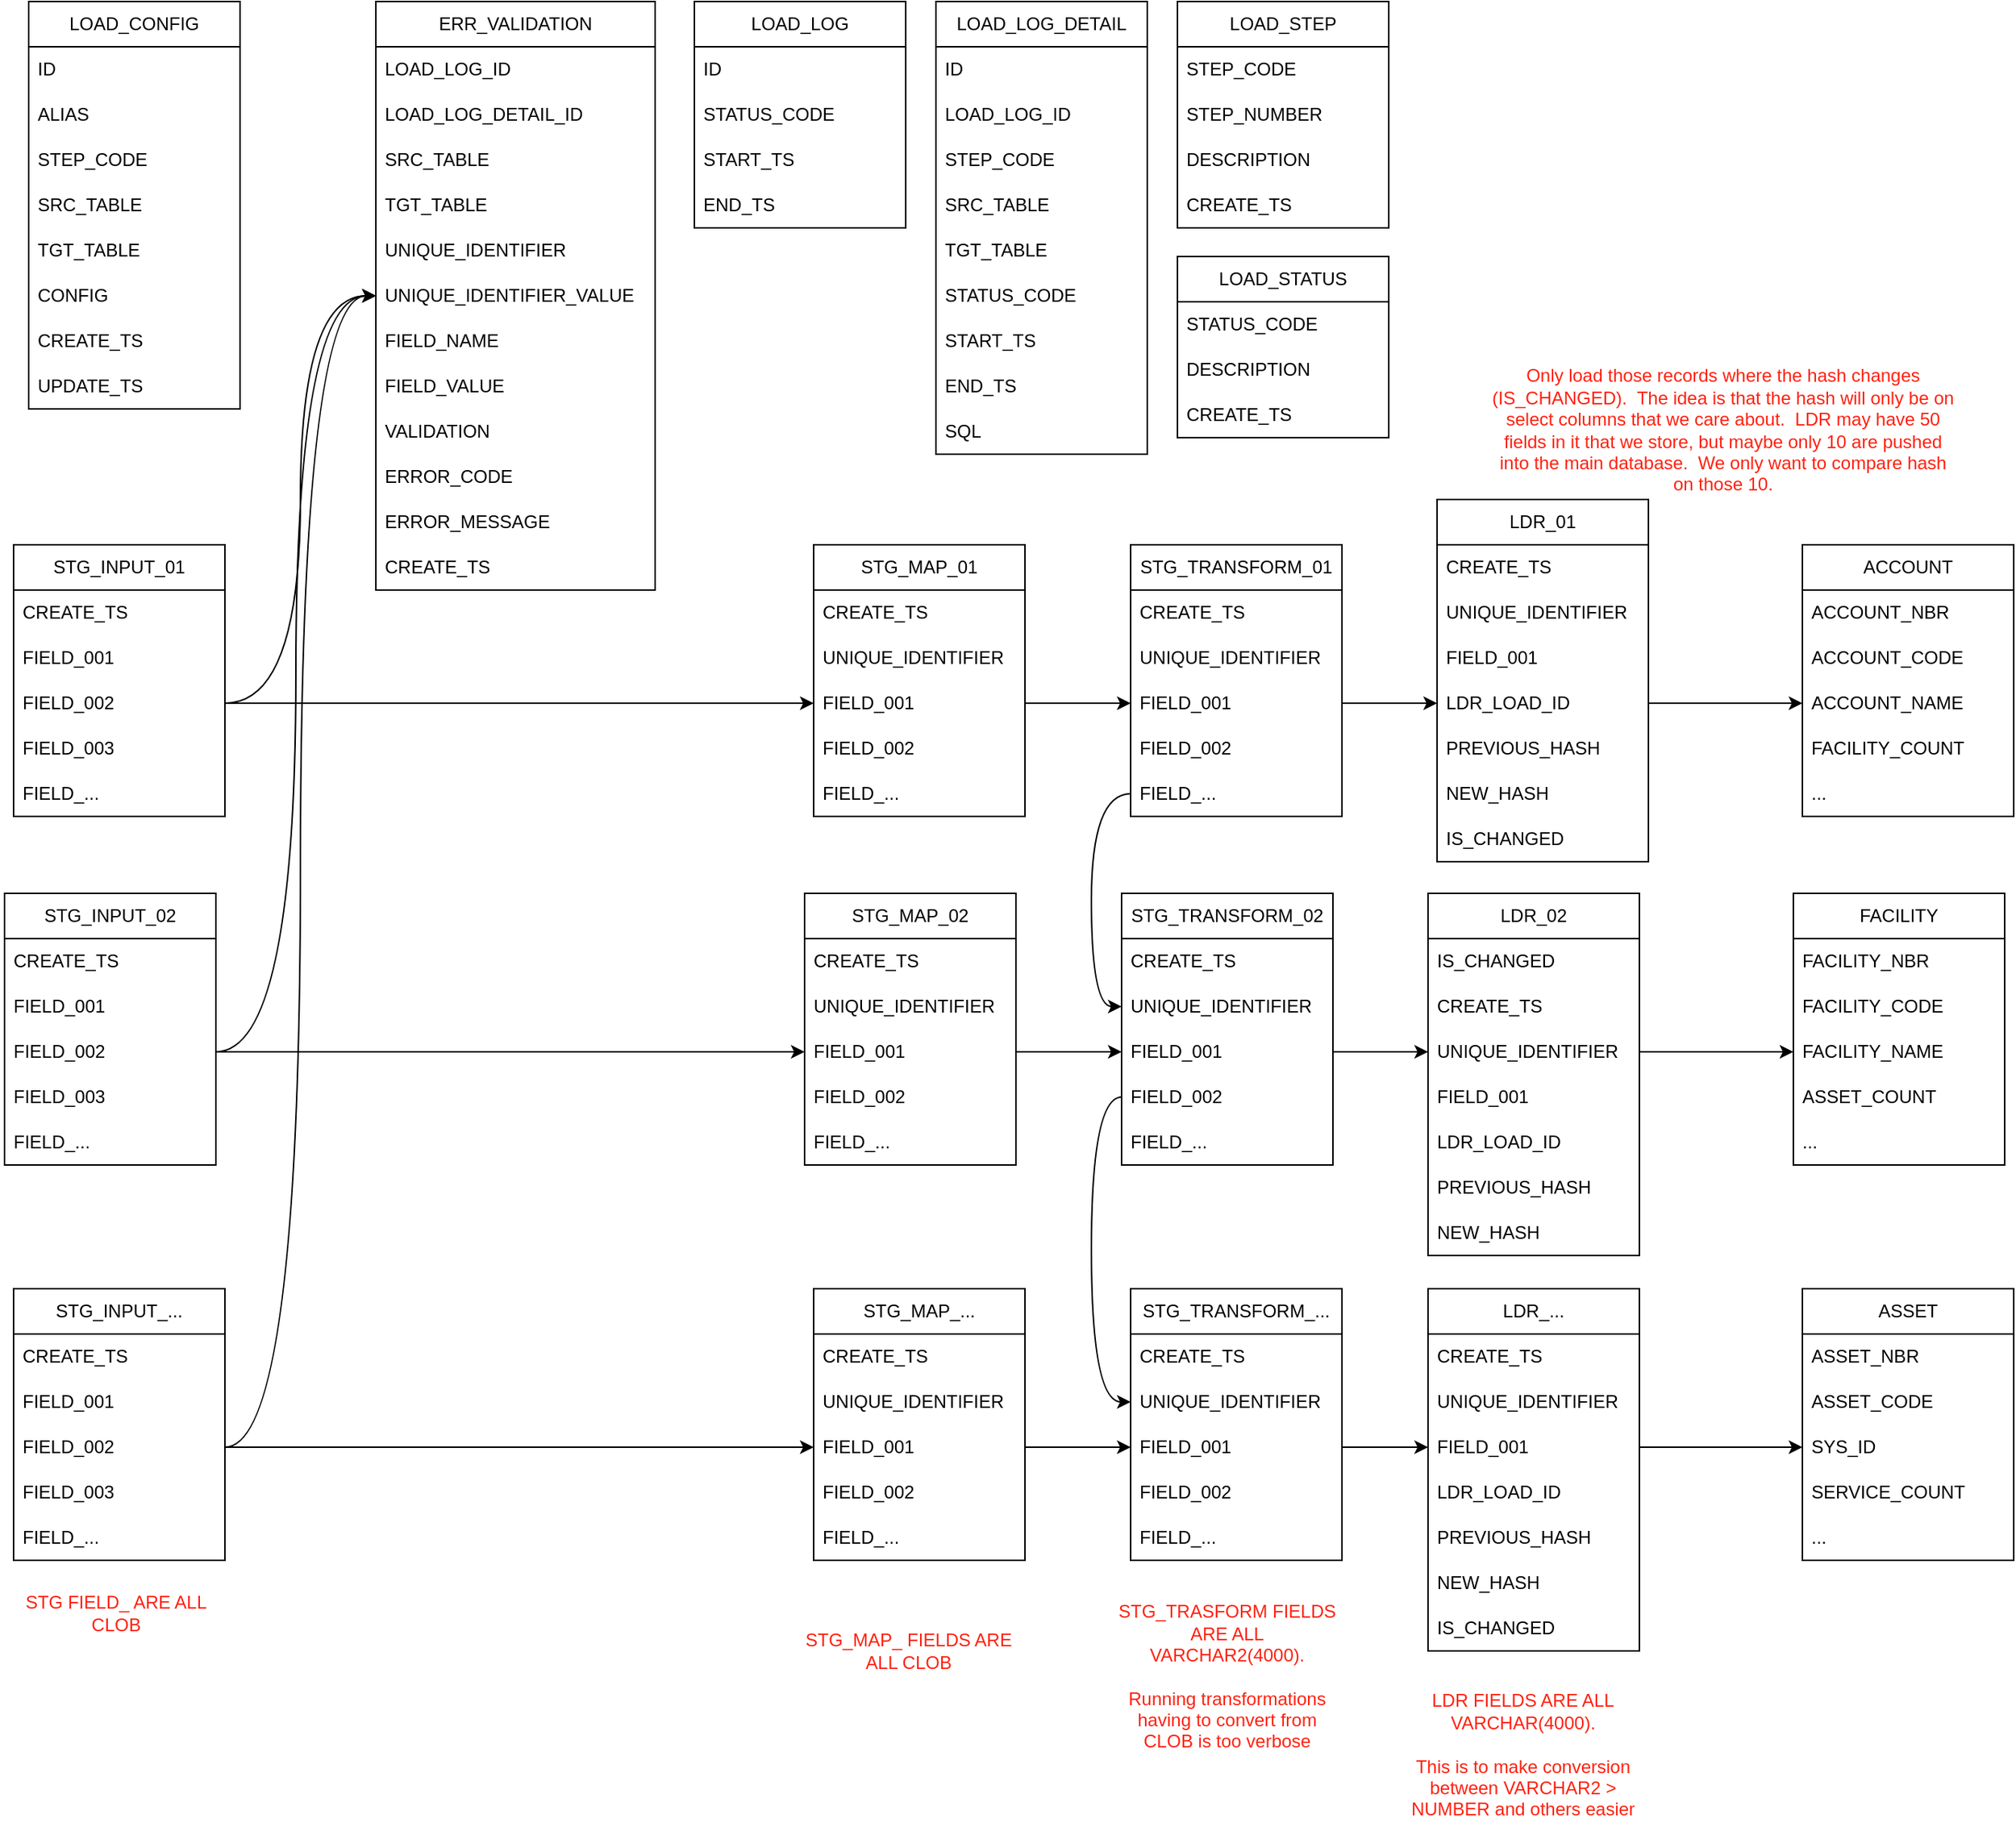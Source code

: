 <mxfile version="26.0.16">
  <diagram name="Page-1" id="H47fdwBAeL0L9-V-g0EE">
    <mxGraphModel dx="2440" dy="1292" grid="0" gridSize="10" guides="1" tooltips="1" connect="1" arrows="1" fold="1" page="0" pageScale="1" pageWidth="1169" pageHeight="827" math="0" shadow="0">
      <root>
        <mxCell id="0" />
        <mxCell id="1" parent="0" />
        <mxCell id="_FHDXpM936jlVLSfOgKZ-37" value="STG_INPUT_01" style="swimlane;fontStyle=0;childLayout=stackLayout;horizontal=1;startSize=30;horizontalStack=0;resizeParent=1;resizeParentMax=0;resizeLast=0;collapsible=1;marginBottom=0;whiteSpace=wrap;html=1;" vertex="1" parent="1">
          <mxGeometry x="20" y="580" width="140" height="180" as="geometry" />
        </mxCell>
        <mxCell id="_FHDXpM936jlVLSfOgKZ-38" value="CREATE_TS" style="text;strokeColor=none;fillColor=none;align=left;verticalAlign=middle;spacingLeft=4;spacingRight=4;overflow=hidden;points=[[0,0.5],[1,0.5]];portConstraint=eastwest;rotatable=0;whiteSpace=wrap;html=1;" vertex="1" parent="_FHDXpM936jlVLSfOgKZ-37">
          <mxGeometry y="30" width="140" height="30" as="geometry" />
        </mxCell>
        <mxCell id="_FHDXpM936jlVLSfOgKZ-39" value="FIELD_001" style="text;strokeColor=none;fillColor=none;align=left;verticalAlign=middle;spacingLeft=4;spacingRight=4;overflow=hidden;points=[[0,0.5],[1,0.5]];portConstraint=eastwest;rotatable=0;whiteSpace=wrap;html=1;" vertex="1" parent="_FHDXpM936jlVLSfOgKZ-37">
          <mxGeometry y="60" width="140" height="30" as="geometry" />
        </mxCell>
        <mxCell id="_FHDXpM936jlVLSfOgKZ-40" value="FIELD_002" style="text;strokeColor=none;fillColor=none;align=left;verticalAlign=middle;spacingLeft=4;spacingRight=4;overflow=hidden;points=[[0,0.5],[1,0.5]];portConstraint=eastwest;rotatable=0;whiteSpace=wrap;html=1;" vertex="1" parent="_FHDXpM936jlVLSfOgKZ-37">
          <mxGeometry y="90" width="140" height="30" as="geometry" />
        </mxCell>
        <mxCell id="_FHDXpM936jlVLSfOgKZ-41" value="FIELD_003" style="text;strokeColor=none;fillColor=none;align=left;verticalAlign=middle;spacingLeft=4;spacingRight=4;overflow=hidden;points=[[0,0.5],[1,0.5]];portConstraint=eastwest;rotatable=0;whiteSpace=wrap;html=1;" vertex="1" parent="_FHDXpM936jlVLSfOgKZ-37">
          <mxGeometry y="120" width="140" height="30" as="geometry" />
        </mxCell>
        <mxCell id="_FHDXpM936jlVLSfOgKZ-44" value="FIELD_..." style="text;strokeColor=none;fillColor=none;align=left;verticalAlign=middle;spacingLeft=4;spacingRight=4;overflow=hidden;points=[[0,0.5],[1,0.5]];portConstraint=eastwest;rotatable=0;whiteSpace=wrap;html=1;" vertex="1" parent="_FHDXpM936jlVLSfOgKZ-37">
          <mxGeometry y="150" width="140" height="30" as="geometry" />
        </mxCell>
        <mxCell id="_FHDXpM936jlVLSfOgKZ-61" value="STG_INPUT_02" style="swimlane;fontStyle=0;childLayout=stackLayout;horizontal=1;startSize=30;horizontalStack=0;resizeParent=1;resizeParentMax=0;resizeLast=0;collapsible=1;marginBottom=0;whiteSpace=wrap;html=1;" vertex="1" parent="1">
          <mxGeometry x="14" y="811" width="140" height="180" as="geometry" />
        </mxCell>
        <mxCell id="_FHDXpM936jlVLSfOgKZ-62" value="CREATE_TS" style="text;strokeColor=none;fillColor=none;align=left;verticalAlign=middle;spacingLeft=4;spacingRight=4;overflow=hidden;points=[[0,0.5],[1,0.5]];portConstraint=eastwest;rotatable=0;whiteSpace=wrap;html=1;" vertex="1" parent="_FHDXpM936jlVLSfOgKZ-61">
          <mxGeometry y="30" width="140" height="30" as="geometry" />
        </mxCell>
        <mxCell id="_FHDXpM936jlVLSfOgKZ-63" value="FIELD_001" style="text;strokeColor=none;fillColor=none;align=left;verticalAlign=middle;spacingLeft=4;spacingRight=4;overflow=hidden;points=[[0,0.5],[1,0.5]];portConstraint=eastwest;rotatable=0;whiteSpace=wrap;html=1;" vertex="1" parent="_FHDXpM936jlVLSfOgKZ-61">
          <mxGeometry y="60" width="140" height="30" as="geometry" />
        </mxCell>
        <mxCell id="_FHDXpM936jlVLSfOgKZ-64" value="FIELD_002" style="text;strokeColor=none;fillColor=none;align=left;verticalAlign=middle;spacingLeft=4;spacingRight=4;overflow=hidden;points=[[0,0.5],[1,0.5]];portConstraint=eastwest;rotatable=0;whiteSpace=wrap;html=1;" vertex="1" parent="_FHDXpM936jlVLSfOgKZ-61">
          <mxGeometry y="90" width="140" height="30" as="geometry" />
        </mxCell>
        <mxCell id="_FHDXpM936jlVLSfOgKZ-65" value="FIELD_003" style="text;strokeColor=none;fillColor=none;align=left;verticalAlign=middle;spacingLeft=4;spacingRight=4;overflow=hidden;points=[[0,0.5],[1,0.5]];portConstraint=eastwest;rotatable=0;whiteSpace=wrap;html=1;" vertex="1" parent="_FHDXpM936jlVLSfOgKZ-61">
          <mxGeometry y="120" width="140" height="30" as="geometry" />
        </mxCell>
        <mxCell id="_FHDXpM936jlVLSfOgKZ-66" value="FIELD_..." style="text;strokeColor=none;fillColor=none;align=left;verticalAlign=middle;spacingLeft=4;spacingRight=4;overflow=hidden;points=[[0,0.5],[1,0.5]];portConstraint=eastwest;rotatable=0;whiteSpace=wrap;html=1;" vertex="1" parent="_FHDXpM936jlVLSfOgKZ-61">
          <mxGeometry y="150" width="140" height="30" as="geometry" />
        </mxCell>
        <mxCell id="_FHDXpM936jlVLSfOgKZ-67" value="STG_INPUT_..." style="swimlane;fontStyle=0;childLayout=stackLayout;horizontal=1;startSize=30;horizontalStack=0;resizeParent=1;resizeParentMax=0;resizeLast=0;collapsible=1;marginBottom=0;whiteSpace=wrap;html=1;" vertex="1" parent="1">
          <mxGeometry x="20" y="1073" width="140" height="180" as="geometry" />
        </mxCell>
        <mxCell id="_FHDXpM936jlVLSfOgKZ-68" value="CREATE_TS" style="text;strokeColor=none;fillColor=none;align=left;verticalAlign=middle;spacingLeft=4;spacingRight=4;overflow=hidden;points=[[0,0.5],[1,0.5]];portConstraint=eastwest;rotatable=0;whiteSpace=wrap;html=1;" vertex="1" parent="_FHDXpM936jlVLSfOgKZ-67">
          <mxGeometry y="30" width="140" height="30" as="geometry" />
        </mxCell>
        <mxCell id="_FHDXpM936jlVLSfOgKZ-69" value="FIELD_001" style="text;strokeColor=none;fillColor=none;align=left;verticalAlign=middle;spacingLeft=4;spacingRight=4;overflow=hidden;points=[[0,0.5],[1,0.5]];portConstraint=eastwest;rotatable=0;whiteSpace=wrap;html=1;" vertex="1" parent="_FHDXpM936jlVLSfOgKZ-67">
          <mxGeometry y="60" width="140" height="30" as="geometry" />
        </mxCell>
        <mxCell id="_FHDXpM936jlVLSfOgKZ-70" value="FIELD_002" style="text;strokeColor=none;fillColor=none;align=left;verticalAlign=middle;spacingLeft=4;spacingRight=4;overflow=hidden;points=[[0,0.5],[1,0.5]];portConstraint=eastwest;rotatable=0;whiteSpace=wrap;html=1;" vertex="1" parent="_FHDXpM936jlVLSfOgKZ-67">
          <mxGeometry y="90" width="140" height="30" as="geometry" />
        </mxCell>
        <mxCell id="_FHDXpM936jlVLSfOgKZ-71" value="FIELD_003" style="text;strokeColor=none;fillColor=none;align=left;verticalAlign=middle;spacingLeft=4;spacingRight=4;overflow=hidden;points=[[0,0.5],[1,0.5]];portConstraint=eastwest;rotatable=0;whiteSpace=wrap;html=1;" vertex="1" parent="_FHDXpM936jlVLSfOgKZ-67">
          <mxGeometry y="120" width="140" height="30" as="geometry" />
        </mxCell>
        <mxCell id="_FHDXpM936jlVLSfOgKZ-72" value="FIELD_..." style="text;strokeColor=none;fillColor=none;align=left;verticalAlign=middle;spacingLeft=4;spacingRight=4;overflow=hidden;points=[[0,0.5],[1,0.5]];portConstraint=eastwest;rotatable=0;whiteSpace=wrap;html=1;" vertex="1" parent="_FHDXpM936jlVLSfOgKZ-67">
          <mxGeometry y="150" width="140" height="30" as="geometry" />
        </mxCell>
        <mxCell id="_FHDXpM936jlVLSfOgKZ-73" value="STG_MAP_01" style="swimlane;fontStyle=0;childLayout=stackLayout;horizontal=1;startSize=30;horizontalStack=0;resizeParent=1;resizeParentMax=0;resizeLast=0;collapsible=1;marginBottom=0;whiteSpace=wrap;html=1;" vertex="1" parent="1">
          <mxGeometry x="550" y="580" width="140" height="180" as="geometry" />
        </mxCell>
        <mxCell id="_FHDXpM936jlVLSfOgKZ-74" value="CREATE_TS" style="text;strokeColor=none;fillColor=none;align=left;verticalAlign=middle;spacingLeft=4;spacingRight=4;overflow=hidden;points=[[0,0.5],[1,0.5]];portConstraint=eastwest;rotatable=0;whiteSpace=wrap;html=1;" vertex="1" parent="_FHDXpM936jlVLSfOgKZ-73">
          <mxGeometry y="30" width="140" height="30" as="geometry" />
        </mxCell>
        <mxCell id="_FHDXpM936jlVLSfOgKZ-75" value="UNIQUE_IDENTIFIER" style="text;strokeColor=none;fillColor=none;align=left;verticalAlign=middle;spacingLeft=4;spacingRight=4;overflow=hidden;points=[[0,0.5],[1,0.5]];portConstraint=eastwest;rotatable=0;whiteSpace=wrap;html=1;" vertex="1" parent="_FHDXpM936jlVLSfOgKZ-73">
          <mxGeometry y="60" width="140" height="30" as="geometry" />
        </mxCell>
        <mxCell id="_FHDXpM936jlVLSfOgKZ-76" value="FIELD_001" style="text;strokeColor=none;fillColor=none;align=left;verticalAlign=middle;spacingLeft=4;spacingRight=4;overflow=hidden;points=[[0,0.5],[1,0.5]];portConstraint=eastwest;rotatable=0;whiteSpace=wrap;html=1;" vertex="1" parent="_FHDXpM936jlVLSfOgKZ-73">
          <mxGeometry y="90" width="140" height="30" as="geometry" />
        </mxCell>
        <mxCell id="_FHDXpM936jlVLSfOgKZ-77" value="FIELD_002" style="text;strokeColor=none;fillColor=none;align=left;verticalAlign=middle;spacingLeft=4;spacingRight=4;overflow=hidden;points=[[0,0.5],[1,0.5]];portConstraint=eastwest;rotatable=0;whiteSpace=wrap;html=1;" vertex="1" parent="_FHDXpM936jlVLSfOgKZ-73">
          <mxGeometry y="120" width="140" height="30" as="geometry" />
        </mxCell>
        <mxCell id="_FHDXpM936jlVLSfOgKZ-78" value="FIELD_..." style="text;strokeColor=none;fillColor=none;align=left;verticalAlign=middle;spacingLeft=4;spacingRight=4;overflow=hidden;points=[[0,0.5],[1,0.5]];portConstraint=eastwest;rotatable=0;whiteSpace=wrap;html=1;" vertex="1" parent="_FHDXpM936jlVLSfOgKZ-73">
          <mxGeometry y="150" width="140" height="30" as="geometry" />
        </mxCell>
        <mxCell id="_FHDXpM936jlVLSfOgKZ-79" value="STG_MAP_02" style="swimlane;fontStyle=0;childLayout=stackLayout;horizontal=1;startSize=30;horizontalStack=0;resizeParent=1;resizeParentMax=0;resizeLast=0;collapsible=1;marginBottom=0;whiteSpace=wrap;html=1;" vertex="1" parent="1">
          <mxGeometry x="544" y="811" width="140" height="180" as="geometry" />
        </mxCell>
        <mxCell id="_FHDXpM936jlVLSfOgKZ-80" value="CREATE_TS" style="text;strokeColor=none;fillColor=none;align=left;verticalAlign=middle;spacingLeft=4;spacingRight=4;overflow=hidden;points=[[0,0.5],[1,0.5]];portConstraint=eastwest;rotatable=0;whiteSpace=wrap;html=1;" vertex="1" parent="_FHDXpM936jlVLSfOgKZ-79">
          <mxGeometry y="30" width="140" height="30" as="geometry" />
        </mxCell>
        <mxCell id="_FHDXpM936jlVLSfOgKZ-81" value="UNIQUE_IDENTIFIER" style="text;strokeColor=none;fillColor=none;align=left;verticalAlign=middle;spacingLeft=4;spacingRight=4;overflow=hidden;points=[[0,0.5],[1,0.5]];portConstraint=eastwest;rotatable=0;whiteSpace=wrap;html=1;" vertex="1" parent="_FHDXpM936jlVLSfOgKZ-79">
          <mxGeometry y="60" width="140" height="30" as="geometry" />
        </mxCell>
        <mxCell id="_FHDXpM936jlVLSfOgKZ-82" value="FIELD_001" style="text;strokeColor=none;fillColor=none;align=left;verticalAlign=middle;spacingLeft=4;spacingRight=4;overflow=hidden;points=[[0,0.5],[1,0.5]];portConstraint=eastwest;rotatable=0;whiteSpace=wrap;html=1;" vertex="1" parent="_FHDXpM936jlVLSfOgKZ-79">
          <mxGeometry y="90" width="140" height="30" as="geometry" />
        </mxCell>
        <mxCell id="_FHDXpM936jlVLSfOgKZ-83" value="FIELD_002" style="text;strokeColor=none;fillColor=none;align=left;verticalAlign=middle;spacingLeft=4;spacingRight=4;overflow=hidden;points=[[0,0.5],[1,0.5]];portConstraint=eastwest;rotatable=0;whiteSpace=wrap;html=1;" vertex="1" parent="_FHDXpM936jlVLSfOgKZ-79">
          <mxGeometry y="120" width="140" height="30" as="geometry" />
        </mxCell>
        <mxCell id="_FHDXpM936jlVLSfOgKZ-84" value="FIELD_..." style="text;strokeColor=none;fillColor=none;align=left;verticalAlign=middle;spacingLeft=4;spacingRight=4;overflow=hidden;points=[[0,0.5],[1,0.5]];portConstraint=eastwest;rotatable=0;whiteSpace=wrap;html=1;" vertex="1" parent="_FHDXpM936jlVLSfOgKZ-79">
          <mxGeometry y="150" width="140" height="30" as="geometry" />
        </mxCell>
        <mxCell id="_FHDXpM936jlVLSfOgKZ-85" value="STG_MAP_..." style="swimlane;fontStyle=0;childLayout=stackLayout;horizontal=1;startSize=30;horizontalStack=0;resizeParent=1;resizeParentMax=0;resizeLast=0;collapsible=1;marginBottom=0;whiteSpace=wrap;html=1;" vertex="1" parent="1">
          <mxGeometry x="550" y="1073" width="140" height="180" as="geometry" />
        </mxCell>
        <mxCell id="_FHDXpM936jlVLSfOgKZ-86" value="CREATE_TS" style="text;strokeColor=none;fillColor=none;align=left;verticalAlign=middle;spacingLeft=4;spacingRight=4;overflow=hidden;points=[[0,0.5],[1,0.5]];portConstraint=eastwest;rotatable=0;whiteSpace=wrap;html=1;" vertex="1" parent="_FHDXpM936jlVLSfOgKZ-85">
          <mxGeometry y="30" width="140" height="30" as="geometry" />
        </mxCell>
        <mxCell id="_FHDXpM936jlVLSfOgKZ-87" value="UNIQUE_IDENTIFIER" style="text;strokeColor=none;fillColor=none;align=left;verticalAlign=middle;spacingLeft=4;spacingRight=4;overflow=hidden;points=[[0,0.5],[1,0.5]];portConstraint=eastwest;rotatable=0;whiteSpace=wrap;html=1;" vertex="1" parent="_FHDXpM936jlVLSfOgKZ-85">
          <mxGeometry y="60" width="140" height="30" as="geometry" />
        </mxCell>
        <mxCell id="_FHDXpM936jlVLSfOgKZ-88" value="FIELD_001" style="text;strokeColor=none;fillColor=none;align=left;verticalAlign=middle;spacingLeft=4;spacingRight=4;overflow=hidden;points=[[0,0.5],[1,0.5]];portConstraint=eastwest;rotatable=0;whiteSpace=wrap;html=1;" vertex="1" parent="_FHDXpM936jlVLSfOgKZ-85">
          <mxGeometry y="90" width="140" height="30" as="geometry" />
        </mxCell>
        <mxCell id="_FHDXpM936jlVLSfOgKZ-89" value="FIELD_002" style="text;strokeColor=none;fillColor=none;align=left;verticalAlign=middle;spacingLeft=4;spacingRight=4;overflow=hidden;points=[[0,0.5],[1,0.5]];portConstraint=eastwest;rotatable=0;whiteSpace=wrap;html=1;" vertex="1" parent="_FHDXpM936jlVLSfOgKZ-85">
          <mxGeometry y="120" width="140" height="30" as="geometry" />
        </mxCell>
        <mxCell id="_FHDXpM936jlVLSfOgKZ-90" value="FIELD_..." style="text;strokeColor=none;fillColor=none;align=left;verticalAlign=middle;spacingLeft=4;spacingRight=4;overflow=hidden;points=[[0,0.5],[1,0.5]];portConstraint=eastwest;rotatable=0;whiteSpace=wrap;html=1;" vertex="1" parent="_FHDXpM936jlVLSfOgKZ-85">
          <mxGeometry y="150" width="140" height="30" as="geometry" />
        </mxCell>
        <mxCell id="_FHDXpM936jlVLSfOgKZ-91" value="ERR_VALIDATION" style="swimlane;fontStyle=0;childLayout=stackLayout;horizontal=1;startSize=30;horizontalStack=0;resizeParent=1;resizeParentMax=0;resizeLast=0;collapsible=1;marginBottom=0;whiteSpace=wrap;html=1;" vertex="1" parent="1">
          <mxGeometry x="260" y="220" width="185" height="390" as="geometry" />
        </mxCell>
        <mxCell id="_FHDXpM936jlVLSfOgKZ-92" value="LOAD_LOG_ID" style="text;strokeColor=none;fillColor=none;align=left;verticalAlign=middle;spacingLeft=4;spacingRight=4;overflow=hidden;points=[[0,0.5],[1,0.5]];portConstraint=eastwest;rotatable=0;whiteSpace=wrap;html=1;" vertex="1" parent="_FHDXpM936jlVLSfOgKZ-91">
          <mxGeometry y="30" width="185" height="30" as="geometry" />
        </mxCell>
        <mxCell id="_FHDXpM936jlVLSfOgKZ-93" value="LOAD_LOG_DETAIL_ID" style="text;strokeColor=none;fillColor=none;align=left;verticalAlign=middle;spacingLeft=4;spacingRight=4;overflow=hidden;points=[[0,0.5],[1,0.5]];portConstraint=eastwest;rotatable=0;whiteSpace=wrap;html=1;" vertex="1" parent="_FHDXpM936jlVLSfOgKZ-91">
          <mxGeometry y="60" width="185" height="30" as="geometry" />
        </mxCell>
        <mxCell id="_FHDXpM936jlVLSfOgKZ-94" value="SRC_TABLE" style="text;strokeColor=none;fillColor=none;align=left;verticalAlign=middle;spacingLeft=4;spacingRight=4;overflow=hidden;points=[[0,0.5],[1,0.5]];portConstraint=eastwest;rotatable=0;whiteSpace=wrap;html=1;" vertex="1" parent="_FHDXpM936jlVLSfOgKZ-91">
          <mxGeometry y="90" width="185" height="30" as="geometry" />
        </mxCell>
        <mxCell id="_FHDXpM936jlVLSfOgKZ-95" value="TGT_TABLE" style="text;strokeColor=none;fillColor=none;align=left;verticalAlign=middle;spacingLeft=4;spacingRight=4;overflow=hidden;points=[[0,0.5],[1,0.5]];portConstraint=eastwest;rotatable=0;whiteSpace=wrap;html=1;" vertex="1" parent="_FHDXpM936jlVLSfOgKZ-91">
          <mxGeometry y="120" width="185" height="30" as="geometry" />
        </mxCell>
        <mxCell id="_FHDXpM936jlVLSfOgKZ-96" value="UNIQUE_IDENTIFIER" style="text;strokeColor=none;fillColor=none;align=left;verticalAlign=middle;spacingLeft=4;spacingRight=4;overflow=hidden;points=[[0,0.5],[1,0.5]];portConstraint=eastwest;rotatable=0;whiteSpace=wrap;html=1;" vertex="1" parent="_FHDXpM936jlVLSfOgKZ-91">
          <mxGeometry y="150" width="185" height="30" as="geometry" />
        </mxCell>
        <mxCell id="_FHDXpM936jlVLSfOgKZ-97" value="UNIQUE_IDENTIFIER_VALUE" style="text;strokeColor=none;fillColor=none;align=left;verticalAlign=middle;spacingLeft=4;spacingRight=4;overflow=hidden;points=[[0,0.5],[1,0.5]];portConstraint=eastwest;rotatable=0;whiteSpace=wrap;html=1;" vertex="1" parent="_FHDXpM936jlVLSfOgKZ-91">
          <mxGeometry y="180" width="185" height="30" as="geometry" />
        </mxCell>
        <mxCell id="_FHDXpM936jlVLSfOgKZ-98" value="FIELD_NAME" style="text;strokeColor=none;fillColor=none;align=left;verticalAlign=middle;spacingLeft=4;spacingRight=4;overflow=hidden;points=[[0,0.5],[1,0.5]];portConstraint=eastwest;rotatable=0;whiteSpace=wrap;html=1;" vertex="1" parent="_FHDXpM936jlVLSfOgKZ-91">
          <mxGeometry y="210" width="185" height="30" as="geometry" />
        </mxCell>
        <mxCell id="_FHDXpM936jlVLSfOgKZ-99" value="FIELD_VALUE" style="text;strokeColor=none;fillColor=none;align=left;verticalAlign=middle;spacingLeft=4;spacingRight=4;overflow=hidden;points=[[0,0.5],[1,0.5]];portConstraint=eastwest;rotatable=0;whiteSpace=wrap;html=1;" vertex="1" parent="_FHDXpM936jlVLSfOgKZ-91">
          <mxGeometry y="240" width="185" height="30" as="geometry" />
        </mxCell>
        <mxCell id="_FHDXpM936jlVLSfOgKZ-100" value="VALIDATION" style="text;strokeColor=none;fillColor=none;align=left;verticalAlign=middle;spacingLeft=4;spacingRight=4;overflow=hidden;points=[[0,0.5],[1,0.5]];portConstraint=eastwest;rotatable=0;whiteSpace=wrap;html=1;" vertex="1" parent="_FHDXpM936jlVLSfOgKZ-91">
          <mxGeometry y="270" width="185" height="30" as="geometry" />
        </mxCell>
        <mxCell id="_FHDXpM936jlVLSfOgKZ-101" value="ERROR_CODE" style="text;strokeColor=none;fillColor=none;align=left;verticalAlign=middle;spacingLeft=4;spacingRight=4;overflow=hidden;points=[[0,0.5],[1,0.5]];portConstraint=eastwest;rotatable=0;whiteSpace=wrap;html=1;" vertex="1" parent="_FHDXpM936jlVLSfOgKZ-91">
          <mxGeometry y="300" width="185" height="30" as="geometry" />
        </mxCell>
        <mxCell id="_FHDXpM936jlVLSfOgKZ-102" value="ERROR_MESSAGE" style="text;strokeColor=none;fillColor=none;align=left;verticalAlign=middle;spacingLeft=4;spacingRight=4;overflow=hidden;points=[[0,0.5],[1,0.5]];portConstraint=eastwest;rotatable=0;whiteSpace=wrap;html=1;" vertex="1" parent="_FHDXpM936jlVLSfOgKZ-91">
          <mxGeometry y="330" width="185" height="30" as="geometry" />
        </mxCell>
        <mxCell id="_FHDXpM936jlVLSfOgKZ-103" value="CREATE_TS" style="text;strokeColor=none;fillColor=none;align=left;verticalAlign=middle;spacingLeft=4;spacingRight=4;overflow=hidden;points=[[0,0.5],[1,0.5]];portConstraint=eastwest;rotatable=0;whiteSpace=wrap;html=1;" vertex="1" parent="_FHDXpM936jlVLSfOgKZ-91">
          <mxGeometry y="360" width="185" height="30" as="geometry" />
        </mxCell>
        <mxCell id="_FHDXpM936jlVLSfOgKZ-104" value="LOAD_LOG" style="swimlane;fontStyle=0;childLayout=stackLayout;horizontal=1;startSize=30;horizontalStack=0;resizeParent=1;resizeParentMax=0;resizeLast=0;collapsible=1;marginBottom=0;whiteSpace=wrap;html=1;" vertex="1" parent="1">
          <mxGeometry x="471" y="220" width="140" height="150" as="geometry" />
        </mxCell>
        <mxCell id="_FHDXpM936jlVLSfOgKZ-105" value="ID" style="text;strokeColor=none;fillColor=none;align=left;verticalAlign=middle;spacingLeft=4;spacingRight=4;overflow=hidden;points=[[0,0.5],[1,0.5]];portConstraint=eastwest;rotatable=0;whiteSpace=wrap;html=1;" vertex="1" parent="_FHDXpM936jlVLSfOgKZ-104">
          <mxGeometry y="30" width="140" height="30" as="geometry" />
        </mxCell>
        <mxCell id="_FHDXpM936jlVLSfOgKZ-106" value="STATUS_CODE" style="text;strokeColor=none;fillColor=none;align=left;verticalAlign=middle;spacingLeft=4;spacingRight=4;overflow=hidden;points=[[0,0.5],[1,0.5]];portConstraint=eastwest;rotatable=0;whiteSpace=wrap;html=1;" vertex="1" parent="_FHDXpM936jlVLSfOgKZ-104">
          <mxGeometry y="60" width="140" height="30" as="geometry" />
        </mxCell>
        <mxCell id="_FHDXpM936jlVLSfOgKZ-107" value="START_TS" style="text;strokeColor=none;fillColor=none;align=left;verticalAlign=middle;spacingLeft=4;spacingRight=4;overflow=hidden;points=[[0,0.5],[1,0.5]];portConstraint=eastwest;rotatable=0;whiteSpace=wrap;html=1;" vertex="1" parent="_FHDXpM936jlVLSfOgKZ-104">
          <mxGeometry y="90" width="140" height="30" as="geometry" />
        </mxCell>
        <mxCell id="_FHDXpM936jlVLSfOgKZ-108" value="END_TS" style="text;strokeColor=none;fillColor=none;align=left;verticalAlign=middle;spacingLeft=4;spacingRight=4;overflow=hidden;points=[[0,0.5],[1,0.5]];portConstraint=eastwest;rotatable=0;whiteSpace=wrap;html=1;" vertex="1" parent="_FHDXpM936jlVLSfOgKZ-104">
          <mxGeometry y="120" width="140" height="30" as="geometry" />
        </mxCell>
        <mxCell id="_FHDXpM936jlVLSfOgKZ-110" value="LOAD_LOG_DETAIL" style="swimlane;fontStyle=0;childLayout=stackLayout;horizontal=1;startSize=30;horizontalStack=0;resizeParent=1;resizeParentMax=0;resizeLast=0;collapsible=1;marginBottom=0;whiteSpace=wrap;html=1;" vertex="1" parent="1">
          <mxGeometry x="631" y="220" width="140" height="300" as="geometry" />
        </mxCell>
        <mxCell id="_FHDXpM936jlVLSfOgKZ-111" value="ID" style="text;strokeColor=none;fillColor=none;align=left;verticalAlign=middle;spacingLeft=4;spacingRight=4;overflow=hidden;points=[[0,0.5],[1,0.5]];portConstraint=eastwest;rotatable=0;whiteSpace=wrap;html=1;" vertex="1" parent="_FHDXpM936jlVLSfOgKZ-110">
          <mxGeometry y="30" width="140" height="30" as="geometry" />
        </mxCell>
        <mxCell id="_FHDXpM936jlVLSfOgKZ-112" value="LOAD_LOG_ID" style="text;strokeColor=none;fillColor=none;align=left;verticalAlign=middle;spacingLeft=4;spacingRight=4;overflow=hidden;points=[[0,0.5],[1,0.5]];portConstraint=eastwest;rotatable=0;whiteSpace=wrap;html=1;" vertex="1" parent="_FHDXpM936jlVLSfOgKZ-110">
          <mxGeometry y="60" width="140" height="30" as="geometry" />
        </mxCell>
        <mxCell id="_FHDXpM936jlVLSfOgKZ-113" value="STEP_CODE" style="text;strokeColor=none;fillColor=none;align=left;verticalAlign=middle;spacingLeft=4;spacingRight=4;overflow=hidden;points=[[0,0.5],[1,0.5]];portConstraint=eastwest;rotatable=0;whiteSpace=wrap;html=1;" vertex="1" parent="_FHDXpM936jlVLSfOgKZ-110">
          <mxGeometry y="90" width="140" height="30" as="geometry" />
        </mxCell>
        <mxCell id="_FHDXpM936jlVLSfOgKZ-114" value="SRC_TABLE" style="text;strokeColor=none;fillColor=none;align=left;verticalAlign=middle;spacingLeft=4;spacingRight=4;overflow=hidden;points=[[0,0.5],[1,0.5]];portConstraint=eastwest;rotatable=0;whiteSpace=wrap;html=1;" vertex="1" parent="_FHDXpM936jlVLSfOgKZ-110">
          <mxGeometry y="120" width="140" height="30" as="geometry" />
        </mxCell>
        <mxCell id="_FHDXpM936jlVLSfOgKZ-116" value="TGT_TABLE" style="text;strokeColor=none;fillColor=none;align=left;verticalAlign=middle;spacingLeft=4;spacingRight=4;overflow=hidden;points=[[0,0.5],[1,0.5]];portConstraint=eastwest;rotatable=0;whiteSpace=wrap;html=1;" vertex="1" parent="_FHDXpM936jlVLSfOgKZ-110">
          <mxGeometry y="150" width="140" height="30" as="geometry" />
        </mxCell>
        <mxCell id="_FHDXpM936jlVLSfOgKZ-115" value="STATUS_CODE" style="text;strokeColor=none;fillColor=none;align=left;verticalAlign=middle;spacingLeft=4;spacingRight=4;overflow=hidden;points=[[0,0.5],[1,0.5]];portConstraint=eastwest;rotatable=0;whiteSpace=wrap;html=1;" vertex="1" parent="_FHDXpM936jlVLSfOgKZ-110">
          <mxGeometry y="180" width="140" height="30" as="geometry" />
        </mxCell>
        <mxCell id="_FHDXpM936jlVLSfOgKZ-117" value="START_TS" style="text;strokeColor=none;fillColor=none;align=left;verticalAlign=middle;spacingLeft=4;spacingRight=4;overflow=hidden;points=[[0,0.5],[1,0.5]];portConstraint=eastwest;rotatable=0;whiteSpace=wrap;html=1;" vertex="1" parent="_FHDXpM936jlVLSfOgKZ-110">
          <mxGeometry y="210" width="140" height="30" as="geometry" />
        </mxCell>
        <mxCell id="_FHDXpM936jlVLSfOgKZ-118" value="END_TS" style="text;strokeColor=none;fillColor=none;align=left;verticalAlign=middle;spacingLeft=4;spacingRight=4;overflow=hidden;points=[[0,0.5],[1,0.5]];portConstraint=eastwest;rotatable=0;whiteSpace=wrap;html=1;" vertex="1" parent="_FHDXpM936jlVLSfOgKZ-110">
          <mxGeometry y="240" width="140" height="30" as="geometry" />
        </mxCell>
        <mxCell id="_FHDXpM936jlVLSfOgKZ-119" value="SQL" style="text;strokeColor=none;fillColor=none;align=left;verticalAlign=middle;spacingLeft=4;spacingRight=4;overflow=hidden;points=[[0,0.5],[1,0.5]];portConstraint=eastwest;rotatable=0;whiteSpace=wrap;html=1;" vertex="1" parent="_FHDXpM936jlVLSfOgKZ-110">
          <mxGeometry y="270" width="140" height="30" as="geometry" />
        </mxCell>
        <mxCell id="_FHDXpM936jlVLSfOgKZ-120" value="LOAD_STEP" style="swimlane;fontStyle=0;childLayout=stackLayout;horizontal=1;startSize=30;horizontalStack=0;resizeParent=1;resizeParentMax=0;resizeLast=0;collapsible=1;marginBottom=0;whiteSpace=wrap;html=1;" vertex="1" parent="1">
          <mxGeometry x="791" y="220" width="140" height="150" as="geometry" />
        </mxCell>
        <mxCell id="_FHDXpM936jlVLSfOgKZ-121" value="STEP_CODE" style="text;strokeColor=none;fillColor=none;align=left;verticalAlign=middle;spacingLeft=4;spacingRight=4;overflow=hidden;points=[[0,0.5],[1,0.5]];portConstraint=eastwest;rotatable=0;whiteSpace=wrap;html=1;" vertex="1" parent="_FHDXpM936jlVLSfOgKZ-120">
          <mxGeometry y="30" width="140" height="30" as="geometry" />
        </mxCell>
        <mxCell id="_FHDXpM936jlVLSfOgKZ-122" value="STEP_NUMBER" style="text;strokeColor=none;fillColor=none;align=left;verticalAlign=middle;spacingLeft=4;spacingRight=4;overflow=hidden;points=[[0,0.5],[1,0.5]];portConstraint=eastwest;rotatable=0;whiteSpace=wrap;html=1;" vertex="1" parent="_FHDXpM936jlVLSfOgKZ-120">
          <mxGeometry y="60" width="140" height="30" as="geometry" />
        </mxCell>
        <mxCell id="_FHDXpM936jlVLSfOgKZ-123" value="DESCRIPTION" style="text;strokeColor=none;fillColor=none;align=left;verticalAlign=middle;spacingLeft=4;spacingRight=4;overflow=hidden;points=[[0,0.5],[1,0.5]];portConstraint=eastwest;rotatable=0;whiteSpace=wrap;html=1;" vertex="1" parent="_FHDXpM936jlVLSfOgKZ-120">
          <mxGeometry y="90" width="140" height="30" as="geometry" />
        </mxCell>
        <mxCell id="_FHDXpM936jlVLSfOgKZ-124" value="CREATE_TS" style="text;strokeColor=none;fillColor=none;align=left;verticalAlign=middle;spacingLeft=4;spacingRight=4;overflow=hidden;points=[[0,0.5],[1,0.5]];portConstraint=eastwest;rotatable=0;whiteSpace=wrap;html=1;" vertex="1" parent="_FHDXpM936jlVLSfOgKZ-120">
          <mxGeometry y="120" width="140" height="30" as="geometry" />
        </mxCell>
        <mxCell id="_FHDXpM936jlVLSfOgKZ-130" value="LOAD_STATUS" style="swimlane;fontStyle=0;childLayout=stackLayout;horizontal=1;startSize=30;horizontalStack=0;resizeParent=1;resizeParentMax=0;resizeLast=0;collapsible=1;marginBottom=0;whiteSpace=wrap;html=1;" vertex="1" parent="1">
          <mxGeometry x="791" y="389" width="140" height="120" as="geometry" />
        </mxCell>
        <mxCell id="_FHDXpM936jlVLSfOgKZ-131" value="STATUS_CODE" style="text;strokeColor=none;fillColor=none;align=left;verticalAlign=middle;spacingLeft=4;spacingRight=4;overflow=hidden;points=[[0,0.5],[1,0.5]];portConstraint=eastwest;rotatable=0;whiteSpace=wrap;html=1;" vertex="1" parent="_FHDXpM936jlVLSfOgKZ-130">
          <mxGeometry y="30" width="140" height="30" as="geometry" />
        </mxCell>
        <mxCell id="_FHDXpM936jlVLSfOgKZ-132" value="DESCRIPTION" style="text;strokeColor=none;fillColor=none;align=left;verticalAlign=middle;spacingLeft=4;spacingRight=4;overflow=hidden;points=[[0,0.5],[1,0.5]];portConstraint=eastwest;rotatable=0;whiteSpace=wrap;html=1;" vertex="1" parent="_FHDXpM936jlVLSfOgKZ-130">
          <mxGeometry y="60" width="140" height="30" as="geometry" />
        </mxCell>
        <mxCell id="_FHDXpM936jlVLSfOgKZ-134" value="CREATE_TS" style="text;strokeColor=none;fillColor=none;align=left;verticalAlign=middle;spacingLeft=4;spacingRight=4;overflow=hidden;points=[[0,0.5],[1,0.5]];portConstraint=eastwest;rotatable=0;whiteSpace=wrap;html=1;" vertex="1" parent="_FHDXpM936jlVLSfOgKZ-130">
          <mxGeometry y="90" width="140" height="30" as="geometry" />
        </mxCell>
        <mxCell id="_FHDXpM936jlVLSfOgKZ-135" value="LOAD_CONFIG" style="swimlane;fontStyle=0;childLayout=stackLayout;horizontal=1;startSize=30;horizontalStack=0;resizeParent=1;resizeParentMax=0;resizeLast=0;collapsible=1;marginBottom=0;whiteSpace=wrap;html=1;" vertex="1" parent="1">
          <mxGeometry x="30" y="220" width="140" height="270" as="geometry" />
        </mxCell>
        <mxCell id="_FHDXpM936jlVLSfOgKZ-136" value="ID" style="text;strokeColor=none;fillColor=none;align=left;verticalAlign=middle;spacingLeft=4;spacingRight=4;overflow=hidden;points=[[0,0.5],[1,0.5]];portConstraint=eastwest;rotatable=0;whiteSpace=wrap;html=1;" vertex="1" parent="_FHDXpM936jlVLSfOgKZ-135">
          <mxGeometry y="30" width="140" height="30" as="geometry" />
        </mxCell>
        <mxCell id="_FHDXpM936jlVLSfOgKZ-137" value="ALIAS" style="text;strokeColor=none;fillColor=none;align=left;verticalAlign=middle;spacingLeft=4;spacingRight=4;overflow=hidden;points=[[0,0.5],[1,0.5]];portConstraint=eastwest;rotatable=0;whiteSpace=wrap;html=1;" vertex="1" parent="_FHDXpM936jlVLSfOgKZ-135">
          <mxGeometry y="60" width="140" height="30" as="geometry" />
        </mxCell>
        <mxCell id="_FHDXpM936jlVLSfOgKZ-138" value="STEP_CODE" style="text;strokeColor=none;fillColor=none;align=left;verticalAlign=middle;spacingLeft=4;spacingRight=4;overflow=hidden;points=[[0,0.5],[1,0.5]];portConstraint=eastwest;rotatable=0;whiteSpace=wrap;html=1;" vertex="1" parent="_FHDXpM936jlVLSfOgKZ-135">
          <mxGeometry y="90" width="140" height="30" as="geometry" />
        </mxCell>
        <mxCell id="_FHDXpM936jlVLSfOgKZ-139" value="SRC_TABLE" style="text;strokeColor=none;fillColor=none;align=left;verticalAlign=middle;spacingLeft=4;spacingRight=4;overflow=hidden;points=[[0,0.5],[1,0.5]];portConstraint=eastwest;rotatable=0;whiteSpace=wrap;html=1;" vertex="1" parent="_FHDXpM936jlVLSfOgKZ-135">
          <mxGeometry y="120" width="140" height="30" as="geometry" />
        </mxCell>
        <mxCell id="_FHDXpM936jlVLSfOgKZ-140" value="TGT_TABLE" style="text;strokeColor=none;fillColor=none;align=left;verticalAlign=middle;spacingLeft=4;spacingRight=4;overflow=hidden;points=[[0,0.5],[1,0.5]];portConstraint=eastwest;rotatable=0;whiteSpace=wrap;html=1;" vertex="1" parent="_FHDXpM936jlVLSfOgKZ-135">
          <mxGeometry y="150" width="140" height="30" as="geometry" />
        </mxCell>
        <mxCell id="_FHDXpM936jlVLSfOgKZ-141" value="CONFIG" style="text;strokeColor=none;fillColor=none;align=left;verticalAlign=middle;spacingLeft=4;spacingRight=4;overflow=hidden;points=[[0,0.5],[1,0.5]];portConstraint=eastwest;rotatable=0;whiteSpace=wrap;html=1;" vertex="1" parent="_FHDXpM936jlVLSfOgKZ-135">
          <mxGeometry y="180" width="140" height="30" as="geometry" />
        </mxCell>
        <mxCell id="_FHDXpM936jlVLSfOgKZ-142" value="CREATE_TS" style="text;strokeColor=none;fillColor=none;align=left;verticalAlign=middle;spacingLeft=4;spacingRight=4;overflow=hidden;points=[[0,0.5],[1,0.5]];portConstraint=eastwest;rotatable=0;whiteSpace=wrap;html=1;" vertex="1" parent="_FHDXpM936jlVLSfOgKZ-135">
          <mxGeometry y="210" width="140" height="30" as="geometry" />
        </mxCell>
        <mxCell id="_FHDXpM936jlVLSfOgKZ-143" value="UPDATE_TS" style="text;strokeColor=none;fillColor=none;align=left;verticalAlign=middle;spacingLeft=4;spacingRight=4;overflow=hidden;points=[[0,0.5],[1,0.5]];portConstraint=eastwest;rotatable=0;whiteSpace=wrap;html=1;" vertex="1" parent="_FHDXpM936jlVLSfOgKZ-135">
          <mxGeometry y="240" width="140" height="30" as="geometry" />
        </mxCell>
        <mxCell id="_FHDXpM936jlVLSfOgKZ-144" value="STG_TRANSFORM_01" style="swimlane;fontStyle=0;childLayout=stackLayout;horizontal=1;startSize=30;horizontalStack=0;resizeParent=1;resizeParentMax=0;resizeLast=0;collapsible=1;marginBottom=0;whiteSpace=wrap;html=1;" vertex="1" parent="1">
          <mxGeometry x="760" y="580" width="140" height="180" as="geometry" />
        </mxCell>
        <mxCell id="_FHDXpM936jlVLSfOgKZ-145" value="CREATE_TS" style="text;strokeColor=none;fillColor=none;align=left;verticalAlign=middle;spacingLeft=4;spacingRight=4;overflow=hidden;points=[[0,0.5],[1,0.5]];portConstraint=eastwest;rotatable=0;whiteSpace=wrap;html=1;" vertex="1" parent="_FHDXpM936jlVLSfOgKZ-144">
          <mxGeometry y="30" width="140" height="30" as="geometry" />
        </mxCell>
        <mxCell id="_FHDXpM936jlVLSfOgKZ-146" value="UNIQUE_IDENTIFIER" style="text;strokeColor=none;fillColor=none;align=left;verticalAlign=middle;spacingLeft=4;spacingRight=4;overflow=hidden;points=[[0,0.5],[1,0.5]];portConstraint=eastwest;rotatable=0;whiteSpace=wrap;html=1;" vertex="1" parent="_FHDXpM936jlVLSfOgKZ-144">
          <mxGeometry y="60" width="140" height="30" as="geometry" />
        </mxCell>
        <mxCell id="_FHDXpM936jlVLSfOgKZ-147" value="FIELD_001" style="text;strokeColor=none;fillColor=none;align=left;verticalAlign=middle;spacingLeft=4;spacingRight=4;overflow=hidden;points=[[0,0.5],[1,0.5]];portConstraint=eastwest;rotatable=0;whiteSpace=wrap;html=1;" vertex="1" parent="_FHDXpM936jlVLSfOgKZ-144">
          <mxGeometry y="90" width="140" height="30" as="geometry" />
        </mxCell>
        <mxCell id="_FHDXpM936jlVLSfOgKZ-148" value="FIELD_002" style="text;strokeColor=none;fillColor=none;align=left;verticalAlign=middle;spacingLeft=4;spacingRight=4;overflow=hidden;points=[[0,0.5],[1,0.5]];portConstraint=eastwest;rotatable=0;whiteSpace=wrap;html=1;" vertex="1" parent="_FHDXpM936jlVLSfOgKZ-144">
          <mxGeometry y="120" width="140" height="30" as="geometry" />
        </mxCell>
        <mxCell id="_FHDXpM936jlVLSfOgKZ-149" value="FIELD_..." style="text;strokeColor=none;fillColor=none;align=left;verticalAlign=middle;spacingLeft=4;spacingRight=4;overflow=hidden;points=[[0,0.5],[1,0.5]];portConstraint=eastwest;rotatable=0;whiteSpace=wrap;html=1;" vertex="1" parent="_FHDXpM936jlVLSfOgKZ-144">
          <mxGeometry y="150" width="140" height="30" as="geometry" />
        </mxCell>
        <mxCell id="_FHDXpM936jlVLSfOgKZ-150" value="STG_TRANSFORM_02" style="swimlane;fontStyle=0;childLayout=stackLayout;horizontal=1;startSize=30;horizontalStack=0;resizeParent=1;resizeParentMax=0;resizeLast=0;collapsible=1;marginBottom=0;whiteSpace=wrap;html=1;" vertex="1" parent="1">
          <mxGeometry x="754" y="811" width="140" height="180" as="geometry" />
        </mxCell>
        <mxCell id="_FHDXpM936jlVLSfOgKZ-151" value="CREATE_TS" style="text;strokeColor=none;fillColor=none;align=left;verticalAlign=middle;spacingLeft=4;spacingRight=4;overflow=hidden;points=[[0,0.5],[1,0.5]];portConstraint=eastwest;rotatable=0;whiteSpace=wrap;html=1;" vertex="1" parent="_FHDXpM936jlVLSfOgKZ-150">
          <mxGeometry y="30" width="140" height="30" as="geometry" />
        </mxCell>
        <mxCell id="_FHDXpM936jlVLSfOgKZ-152" value="UNIQUE_IDENTIFIER" style="text;strokeColor=none;fillColor=none;align=left;verticalAlign=middle;spacingLeft=4;spacingRight=4;overflow=hidden;points=[[0,0.5],[1,0.5]];portConstraint=eastwest;rotatable=0;whiteSpace=wrap;html=1;" vertex="1" parent="_FHDXpM936jlVLSfOgKZ-150">
          <mxGeometry y="60" width="140" height="30" as="geometry" />
        </mxCell>
        <mxCell id="_FHDXpM936jlVLSfOgKZ-153" value="FIELD_001" style="text;strokeColor=none;fillColor=none;align=left;verticalAlign=middle;spacingLeft=4;spacingRight=4;overflow=hidden;points=[[0,0.5],[1,0.5]];portConstraint=eastwest;rotatable=0;whiteSpace=wrap;html=1;" vertex="1" parent="_FHDXpM936jlVLSfOgKZ-150">
          <mxGeometry y="90" width="140" height="30" as="geometry" />
        </mxCell>
        <mxCell id="_FHDXpM936jlVLSfOgKZ-154" value="FIELD_002" style="text;strokeColor=none;fillColor=none;align=left;verticalAlign=middle;spacingLeft=4;spacingRight=4;overflow=hidden;points=[[0,0.5],[1,0.5]];portConstraint=eastwest;rotatable=0;whiteSpace=wrap;html=1;" vertex="1" parent="_FHDXpM936jlVLSfOgKZ-150">
          <mxGeometry y="120" width="140" height="30" as="geometry" />
        </mxCell>
        <mxCell id="_FHDXpM936jlVLSfOgKZ-155" value="FIELD_..." style="text;strokeColor=none;fillColor=none;align=left;verticalAlign=middle;spacingLeft=4;spacingRight=4;overflow=hidden;points=[[0,0.5],[1,0.5]];portConstraint=eastwest;rotatable=0;whiteSpace=wrap;html=1;" vertex="1" parent="_FHDXpM936jlVLSfOgKZ-150">
          <mxGeometry y="150" width="140" height="30" as="geometry" />
        </mxCell>
        <mxCell id="_FHDXpM936jlVLSfOgKZ-156" value="STG_TRANSFORM_..." style="swimlane;fontStyle=0;childLayout=stackLayout;horizontal=1;startSize=30;horizontalStack=0;resizeParent=1;resizeParentMax=0;resizeLast=0;collapsible=1;marginBottom=0;whiteSpace=wrap;html=1;" vertex="1" parent="1">
          <mxGeometry x="760" y="1073" width="140" height="180" as="geometry" />
        </mxCell>
        <mxCell id="_FHDXpM936jlVLSfOgKZ-157" value="CREATE_TS" style="text;strokeColor=none;fillColor=none;align=left;verticalAlign=middle;spacingLeft=4;spacingRight=4;overflow=hidden;points=[[0,0.5],[1,0.5]];portConstraint=eastwest;rotatable=0;whiteSpace=wrap;html=1;" vertex="1" parent="_FHDXpM936jlVLSfOgKZ-156">
          <mxGeometry y="30" width="140" height="30" as="geometry" />
        </mxCell>
        <mxCell id="_FHDXpM936jlVLSfOgKZ-158" value="UNIQUE_IDENTIFIER" style="text;strokeColor=none;fillColor=none;align=left;verticalAlign=middle;spacingLeft=4;spacingRight=4;overflow=hidden;points=[[0,0.5],[1,0.5]];portConstraint=eastwest;rotatable=0;whiteSpace=wrap;html=1;" vertex="1" parent="_FHDXpM936jlVLSfOgKZ-156">
          <mxGeometry y="60" width="140" height="30" as="geometry" />
        </mxCell>
        <mxCell id="_FHDXpM936jlVLSfOgKZ-159" value="FIELD_001" style="text;strokeColor=none;fillColor=none;align=left;verticalAlign=middle;spacingLeft=4;spacingRight=4;overflow=hidden;points=[[0,0.5],[1,0.5]];portConstraint=eastwest;rotatable=0;whiteSpace=wrap;html=1;" vertex="1" parent="_FHDXpM936jlVLSfOgKZ-156">
          <mxGeometry y="90" width="140" height="30" as="geometry" />
        </mxCell>
        <mxCell id="_FHDXpM936jlVLSfOgKZ-160" value="FIELD_002" style="text;strokeColor=none;fillColor=none;align=left;verticalAlign=middle;spacingLeft=4;spacingRight=4;overflow=hidden;points=[[0,0.5],[1,0.5]];portConstraint=eastwest;rotatable=0;whiteSpace=wrap;html=1;" vertex="1" parent="_FHDXpM936jlVLSfOgKZ-156">
          <mxGeometry y="120" width="140" height="30" as="geometry" />
        </mxCell>
        <mxCell id="_FHDXpM936jlVLSfOgKZ-161" value="FIELD_..." style="text;strokeColor=none;fillColor=none;align=left;verticalAlign=middle;spacingLeft=4;spacingRight=4;overflow=hidden;points=[[0,0.5],[1,0.5]];portConstraint=eastwest;rotatable=0;whiteSpace=wrap;html=1;" vertex="1" parent="_FHDXpM936jlVLSfOgKZ-156">
          <mxGeometry y="150" width="140" height="30" as="geometry" />
        </mxCell>
        <mxCell id="_FHDXpM936jlVLSfOgKZ-162" value="ACCOUNT" style="swimlane;fontStyle=0;childLayout=stackLayout;horizontal=1;startSize=30;horizontalStack=0;resizeParent=1;resizeParentMax=0;resizeLast=0;collapsible=1;marginBottom=0;whiteSpace=wrap;html=1;" vertex="1" parent="1">
          <mxGeometry x="1205" y="580" width="140" height="180" as="geometry" />
        </mxCell>
        <mxCell id="_FHDXpM936jlVLSfOgKZ-163" value="ACCOUNT_NBR" style="text;strokeColor=none;fillColor=none;align=left;verticalAlign=middle;spacingLeft=4;spacingRight=4;overflow=hidden;points=[[0,0.5],[1,0.5]];portConstraint=eastwest;rotatable=0;whiteSpace=wrap;html=1;" vertex="1" parent="_FHDXpM936jlVLSfOgKZ-162">
          <mxGeometry y="30" width="140" height="30" as="geometry" />
        </mxCell>
        <mxCell id="_FHDXpM936jlVLSfOgKZ-164" value="ACCOUNT_CODE" style="text;strokeColor=none;fillColor=none;align=left;verticalAlign=middle;spacingLeft=4;spacingRight=4;overflow=hidden;points=[[0,0.5],[1,0.5]];portConstraint=eastwest;rotatable=0;whiteSpace=wrap;html=1;" vertex="1" parent="_FHDXpM936jlVLSfOgKZ-162">
          <mxGeometry y="60" width="140" height="30" as="geometry" />
        </mxCell>
        <mxCell id="_FHDXpM936jlVLSfOgKZ-165" value="ACCOUNT_NAME" style="text;strokeColor=none;fillColor=none;align=left;verticalAlign=middle;spacingLeft=4;spacingRight=4;overflow=hidden;points=[[0,0.5],[1,0.5]];portConstraint=eastwest;rotatable=0;whiteSpace=wrap;html=1;" vertex="1" parent="_FHDXpM936jlVLSfOgKZ-162">
          <mxGeometry y="90" width="140" height="30" as="geometry" />
        </mxCell>
        <mxCell id="_FHDXpM936jlVLSfOgKZ-166" value="FACILITY_COUNT" style="text;strokeColor=none;fillColor=none;align=left;verticalAlign=middle;spacingLeft=4;spacingRight=4;overflow=hidden;points=[[0,0.5],[1,0.5]];portConstraint=eastwest;rotatable=0;whiteSpace=wrap;html=1;" vertex="1" parent="_FHDXpM936jlVLSfOgKZ-162">
          <mxGeometry y="120" width="140" height="30" as="geometry" />
        </mxCell>
        <mxCell id="_FHDXpM936jlVLSfOgKZ-167" value="..." style="text;strokeColor=none;fillColor=none;align=left;verticalAlign=middle;spacingLeft=4;spacingRight=4;overflow=hidden;points=[[0,0.5],[1,0.5]];portConstraint=eastwest;rotatable=0;whiteSpace=wrap;html=1;" vertex="1" parent="_FHDXpM936jlVLSfOgKZ-162">
          <mxGeometry y="150" width="140" height="30" as="geometry" />
        </mxCell>
        <mxCell id="_FHDXpM936jlVLSfOgKZ-168" value="FACILITY" style="swimlane;fontStyle=0;childLayout=stackLayout;horizontal=1;startSize=30;horizontalStack=0;resizeParent=1;resizeParentMax=0;resizeLast=0;collapsible=1;marginBottom=0;whiteSpace=wrap;html=1;" vertex="1" parent="1">
          <mxGeometry x="1199" y="811" width="140" height="180" as="geometry" />
        </mxCell>
        <mxCell id="_FHDXpM936jlVLSfOgKZ-169" value="FACILITY_NBR" style="text;strokeColor=none;fillColor=none;align=left;verticalAlign=middle;spacingLeft=4;spacingRight=4;overflow=hidden;points=[[0,0.5],[1,0.5]];portConstraint=eastwest;rotatable=0;whiteSpace=wrap;html=1;" vertex="1" parent="_FHDXpM936jlVLSfOgKZ-168">
          <mxGeometry y="30" width="140" height="30" as="geometry" />
        </mxCell>
        <mxCell id="_FHDXpM936jlVLSfOgKZ-170" value="FACILITY_CODE" style="text;strokeColor=none;fillColor=none;align=left;verticalAlign=middle;spacingLeft=4;spacingRight=4;overflow=hidden;points=[[0,0.5],[1,0.5]];portConstraint=eastwest;rotatable=0;whiteSpace=wrap;html=1;" vertex="1" parent="_FHDXpM936jlVLSfOgKZ-168">
          <mxGeometry y="60" width="140" height="30" as="geometry" />
        </mxCell>
        <mxCell id="_FHDXpM936jlVLSfOgKZ-171" value="FACILITY_NAME" style="text;strokeColor=none;fillColor=none;align=left;verticalAlign=middle;spacingLeft=4;spacingRight=4;overflow=hidden;points=[[0,0.5],[1,0.5]];portConstraint=eastwest;rotatable=0;whiteSpace=wrap;html=1;" vertex="1" parent="_FHDXpM936jlVLSfOgKZ-168">
          <mxGeometry y="90" width="140" height="30" as="geometry" />
        </mxCell>
        <mxCell id="_FHDXpM936jlVLSfOgKZ-172" value="ASSET_COUNT" style="text;strokeColor=none;fillColor=none;align=left;verticalAlign=middle;spacingLeft=4;spacingRight=4;overflow=hidden;points=[[0,0.5],[1,0.5]];portConstraint=eastwest;rotatable=0;whiteSpace=wrap;html=1;" vertex="1" parent="_FHDXpM936jlVLSfOgKZ-168">
          <mxGeometry y="120" width="140" height="30" as="geometry" />
        </mxCell>
        <mxCell id="_FHDXpM936jlVLSfOgKZ-173" value="..." style="text;strokeColor=none;fillColor=none;align=left;verticalAlign=middle;spacingLeft=4;spacingRight=4;overflow=hidden;points=[[0,0.5],[1,0.5]];portConstraint=eastwest;rotatable=0;whiteSpace=wrap;html=1;" vertex="1" parent="_FHDXpM936jlVLSfOgKZ-168">
          <mxGeometry y="150" width="140" height="30" as="geometry" />
        </mxCell>
        <mxCell id="_FHDXpM936jlVLSfOgKZ-175" style="edgeStyle=orthogonalEdgeStyle;curved=1;rounded=0;orthogonalLoop=1;jettySize=auto;html=1;entryX=0;entryY=0.5;entryDx=0;entryDy=0;" edge="1" parent="1" source="_FHDXpM936jlVLSfOgKZ-40" target="_FHDXpM936jlVLSfOgKZ-97">
          <mxGeometry relative="1" as="geometry" />
        </mxCell>
        <mxCell id="_FHDXpM936jlVLSfOgKZ-176" style="edgeStyle=orthogonalEdgeStyle;curved=1;rounded=0;orthogonalLoop=1;jettySize=auto;html=1;exitX=1;exitY=0.5;exitDx=0;exitDy=0;entryX=0;entryY=0.5;entryDx=0;entryDy=0;" edge="1" parent="1" source="_FHDXpM936jlVLSfOgKZ-40" target="_FHDXpM936jlVLSfOgKZ-76">
          <mxGeometry relative="1" as="geometry" />
        </mxCell>
        <mxCell id="_FHDXpM936jlVLSfOgKZ-177" style="edgeStyle=orthogonalEdgeStyle;curved=1;rounded=0;orthogonalLoop=1;jettySize=auto;html=1;exitX=1;exitY=0.5;exitDx=0;exitDy=0;entryX=0;entryY=0.5;entryDx=0;entryDy=0;" edge="1" parent="1" source="_FHDXpM936jlVLSfOgKZ-76" target="_FHDXpM936jlVLSfOgKZ-147">
          <mxGeometry relative="1" as="geometry" />
        </mxCell>
        <mxCell id="_FHDXpM936jlVLSfOgKZ-178" style="edgeStyle=orthogonalEdgeStyle;curved=1;rounded=0;orthogonalLoop=1;jettySize=auto;html=1;exitX=1;exitY=0.5;exitDx=0;exitDy=0;entryX=0;entryY=0.5;entryDx=0;entryDy=0;" edge="1" parent="1" source="_FHDXpM936jlVLSfOgKZ-147" target="_FHDXpM936jlVLSfOgKZ-192">
          <mxGeometry relative="1" as="geometry">
            <mxPoint x="950" y="685" as="targetPoint" />
          </mxGeometry>
        </mxCell>
        <mxCell id="_FHDXpM936jlVLSfOgKZ-179" style="edgeStyle=orthogonalEdgeStyle;curved=1;rounded=0;orthogonalLoop=1;jettySize=auto;html=1;exitX=1;exitY=0.5;exitDx=0;exitDy=0;entryX=0;entryY=0.5;entryDx=0;entryDy=0;" edge="1" parent="1" source="_FHDXpM936jlVLSfOgKZ-64" target="_FHDXpM936jlVLSfOgKZ-97">
          <mxGeometry relative="1" as="geometry" />
        </mxCell>
        <mxCell id="_FHDXpM936jlVLSfOgKZ-180" style="edgeStyle=orthogonalEdgeStyle;curved=1;rounded=0;orthogonalLoop=1;jettySize=auto;html=1;exitX=1;exitY=0.5;exitDx=0;exitDy=0;entryX=0;entryY=0.5;entryDx=0;entryDy=0;" edge="1" parent="1" source="_FHDXpM936jlVLSfOgKZ-64" target="_FHDXpM936jlVLSfOgKZ-82">
          <mxGeometry relative="1" as="geometry" />
        </mxCell>
        <mxCell id="_FHDXpM936jlVLSfOgKZ-181" style="edgeStyle=orthogonalEdgeStyle;curved=1;rounded=0;orthogonalLoop=1;jettySize=auto;html=1;exitX=1;exitY=0.5;exitDx=0;exitDy=0;entryX=0;entryY=0.5;entryDx=0;entryDy=0;" edge="1" parent="1" source="_FHDXpM936jlVLSfOgKZ-82" target="_FHDXpM936jlVLSfOgKZ-153">
          <mxGeometry relative="1" as="geometry" />
        </mxCell>
        <mxCell id="_FHDXpM936jlVLSfOgKZ-182" style="edgeStyle=orthogonalEdgeStyle;curved=1;rounded=0;orthogonalLoop=1;jettySize=auto;html=1;exitX=1;exitY=0.5;exitDx=0;exitDy=0;entryX=0;entryY=0.5;entryDx=0;entryDy=0;" edge="1" parent="1" source="_FHDXpM936jlVLSfOgKZ-153" target="_FHDXpM936jlVLSfOgKZ-232">
          <mxGeometry relative="1" as="geometry">
            <mxPoint x="955" y="916" as="targetPoint" />
          </mxGeometry>
        </mxCell>
        <mxCell id="_FHDXpM936jlVLSfOgKZ-183" style="edgeStyle=orthogonalEdgeStyle;curved=1;rounded=0;orthogonalLoop=1;jettySize=auto;html=1;exitX=0;exitY=0.5;exitDx=0;exitDy=0;entryX=0;entryY=0.5;entryDx=0;entryDy=0;" edge="1" parent="1" source="_FHDXpM936jlVLSfOgKZ-149" target="_FHDXpM936jlVLSfOgKZ-152">
          <mxGeometry relative="1" as="geometry" />
        </mxCell>
        <mxCell id="_FHDXpM936jlVLSfOgKZ-184" style="edgeStyle=orthogonalEdgeStyle;curved=1;rounded=0;orthogonalLoop=1;jettySize=auto;html=1;exitX=0;exitY=0.5;exitDx=0;exitDy=0;entryX=0;entryY=0.5;entryDx=0;entryDy=0;" edge="1" parent="1" source="_FHDXpM936jlVLSfOgKZ-154" target="_FHDXpM936jlVLSfOgKZ-158">
          <mxGeometry relative="1" as="geometry" />
        </mxCell>
        <mxCell id="_FHDXpM936jlVLSfOgKZ-185" style="edgeStyle=orthogonalEdgeStyle;curved=1;rounded=0;orthogonalLoop=1;jettySize=auto;html=1;exitX=1;exitY=0.5;exitDx=0;exitDy=0;entryX=0;entryY=0.5;entryDx=0;entryDy=0;" edge="1" parent="1" source="_FHDXpM936jlVLSfOgKZ-88" target="_FHDXpM936jlVLSfOgKZ-159">
          <mxGeometry relative="1" as="geometry" />
        </mxCell>
        <mxCell id="_FHDXpM936jlVLSfOgKZ-186" style="edgeStyle=orthogonalEdgeStyle;curved=1;rounded=0;orthogonalLoop=1;jettySize=auto;html=1;exitX=1;exitY=0.5;exitDx=0;exitDy=0;entryX=0;entryY=0.5;entryDx=0;entryDy=0;" edge="1" parent="1" source="_FHDXpM936jlVLSfOgKZ-70" target="_FHDXpM936jlVLSfOgKZ-88">
          <mxGeometry relative="1" as="geometry" />
        </mxCell>
        <mxCell id="_FHDXpM936jlVLSfOgKZ-187" style="edgeStyle=orthogonalEdgeStyle;curved=1;rounded=0;orthogonalLoop=1;jettySize=auto;html=1;exitX=1;exitY=0.5;exitDx=0;exitDy=0;entryX=0;entryY=0.5;entryDx=0;entryDy=0;" edge="1" parent="1" source="_FHDXpM936jlVLSfOgKZ-70" target="_FHDXpM936jlVLSfOgKZ-97">
          <mxGeometry relative="1" as="geometry" />
        </mxCell>
        <mxCell id="_FHDXpM936jlVLSfOgKZ-188" value="LDR_01" style="swimlane;fontStyle=0;childLayout=stackLayout;horizontal=1;startSize=30;horizontalStack=0;resizeParent=1;resizeParentMax=0;resizeLast=0;collapsible=1;marginBottom=0;whiteSpace=wrap;html=1;" vertex="1" parent="1">
          <mxGeometry x="963" y="550" width="140" height="240" as="geometry" />
        </mxCell>
        <mxCell id="_FHDXpM936jlVLSfOgKZ-189" value="CREATE_TS" style="text;strokeColor=none;fillColor=none;align=left;verticalAlign=middle;spacingLeft=4;spacingRight=4;overflow=hidden;points=[[0,0.5],[1,0.5]];portConstraint=eastwest;rotatable=0;whiteSpace=wrap;html=1;" vertex="1" parent="_FHDXpM936jlVLSfOgKZ-188">
          <mxGeometry y="30" width="140" height="30" as="geometry" />
        </mxCell>
        <mxCell id="_FHDXpM936jlVLSfOgKZ-190" value="UNIQUE_IDENTIFIER" style="text;strokeColor=none;fillColor=none;align=left;verticalAlign=middle;spacingLeft=4;spacingRight=4;overflow=hidden;points=[[0,0.5],[1,0.5]];portConstraint=eastwest;rotatable=0;whiteSpace=wrap;html=1;" vertex="1" parent="_FHDXpM936jlVLSfOgKZ-188">
          <mxGeometry y="60" width="140" height="30" as="geometry" />
        </mxCell>
        <mxCell id="_FHDXpM936jlVLSfOgKZ-191" value="FIELD_001" style="text;strokeColor=none;fillColor=none;align=left;verticalAlign=middle;spacingLeft=4;spacingRight=4;overflow=hidden;points=[[0,0.5],[1,0.5]];portConstraint=eastwest;rotatable=0;whiteSpace=wrap;html=1;" vertex="1" parent="_FHDXpM936jlVLSfOgKZ-188">
          <mxGeometry y="90" width="140" height="30" as="geometry" />
        </mxCell>
        <mxCell id="_FHDXpM936jlVLSfOgKZ-192" value="LDR_LOAD_ID" style="text;strokeColor=none;fillColor=none;align=left;verticalAlign=middle;spacingLeft=4;spacingRight=4;overflow=hidden;points=[[0,0.5],[1,0.5]];portConstraint=eastwest;rotatable=0;whiteSpace=wrap;html=1;" vertex="1" parent="_FHDXpM936jlVLSfOgKZ-188">
          <mxGeometry y="120" width="140" height="30" as="geometry" />
        </mxCell>
        <mxCell id="_FHDXpM936jlVLSfOgKZ-193" value="PREVIOUS_HASH" style="text;strokeColor=none;fillColor=none;align=left;verticalAlign=middle;spacingLeft=4;spacingRight=4;overflow=hidden;points=[[0,0.5],[1,0.5]];portConstraint=eastwest;rotatable=0;whiteSpace=wrap;html=1;" vertex="1" parent="_FHDXpM936jlVLSfOgKZ-188">
          <mxGeometry y="150" width="140" height="30" as="geometry" />
        </mxCell>
        <mxCell id="_FHDXpM936jlVLSfOgKZ-228" value="NEW_HASH" style="text;strokeColor=none;fillColor=none;align=left;verticalAlign=middle;spacingLeft=4;spacingRight=4;overflow=hidden;points=[[0,0.5],[1,0.5]];portConstraint=eastwest;rotatable=0;whiteSpace=wrap;html=1;" vertex="1" parent="_FHDXpM936jlVLSfOgKZ-188">
          <mxGeometry y="180" width="140" height="30" as="geometry" />
        </mxCell>
        <mxCell id="_FHDXpM936jlVLSfOgKZ-229" value="IS_CHANGED" style="text;strokeColor=none;fillColor=none;align=left;verticalAlign=middle;spacingLeft=4;spacingRight=4;overflow=hidden;points=[[0,0.5],[1,0.5]];portConstraint=eastwest;rotatable=0;whiteSpace=wrap;html=1;" vertex="1" parent="_FHDXpM936jlVLSfOgKZ-188">
          <mxGeometry y="210" width="140" height="30" as="geometry" />
        </mxCell>
        <mxCell id="_FHDXpM936jlVLSfOgKZ-206" style="edgeStyle=orthogonalEdgeStyle;curved=1;rounded=0;orthogonalLoop=1;jettySize=auto;html=1;exitX=1;exitY=0.5;exitDx=0;exitDy=0;entryX=0;entryY=0.5;entryDx=0;entryDy=0;" edge="1" parent="1" source="_FHDXpM936jlVLSfOgKZ-159" target="_FHDXpM936jlVLSfOgKZ-241">
          <mxGeometry relative="1" as="geometry">
            <mxPoint x="961" y="1178" as="targetPoint" />
          </mxGeometry>
        </mxCell>
        <mxCell id="_FHDXpM936jlVLSfOgKZ-207" style="edgeStyle=orthogonalEdgeStyle;curved=1;rounded=0;orthogonalLoop=1;jettySize=auto;html=1;exitX=1;exitY=0.5;exitDx=0;exitDy=0;entryX=0;entryY=0.5;entryDx=0;entryDy=0;" edge="1" parent="1" source="_FHDXpM936jlVLSfOgKZ-192" target="_FHDXpM936jlVLSfOgKZ-165">
          <mxGeometry relative="1" as="geometry" />
        </mxCell>
        <mxCell id="_FHDXpM936jlVLSfOgKZ-208" style="edgeStyle=orthogonalEdgeStyle;curved=1;rounded=0;orthogonalLoop=1;jettySize=auto;html=1;exitX=1;exitY=0.5;exitDx=0;exitDy=0;entryX=0;entryY=0.5;entryDx=0;entryDy=0;" edge="1" parent="1" source="_FHDXpM936jlVLSfOgKZ-232" target="_FHDXpM936jlVLSfOgKZ-171">
          <mxGeometry relative="1" as="geometry">
            <mxPoint x="1095" y="916" as="sourcePoint" />
          </mxGeometry>
        </mxCell>
        <mxCell id="_FHDXpM936jlVLSfOgKZ-213" value="ASSET" style="swimlane;fontStyle=0;childLayout=stackLayout;horizontal=1;startSize=30;horizontalStack=0;resizeParent=1;resizeParentMax=0;resizeLast=0;collapsible=1;marginBottom=0;whiteSpace=wrap;html=1;" vertex="1" parent="1">
          <mxGeometry x="1205" y="1073" width="140" height="180" as="geometry" />
        </mxCell>
        <mxCell id="_FHDXpM936jlVLSfOgKZ-214" value="ASSET_NBR" style="text;strokeColor=none;fillColor=none;align=left;verticalAlign=middle;spacingLeft=4;spacingRight=4;overflow=hidden;points=[[0,0.5],[1,0.5]];portConstraint=eastwest;rotatable=0;whiteSpace=wrap;html=1;" vertex="1" parent="_FHDXpM936jlVLSfOgKZ-213">
          <mxGeometry y="30" width="140" height="30" as="geometry" />
        </mxCell>
        <mxCell id="_FHDXpM936jlVLSfOgKZ-215" value="ASSET_CODE" style="text;strokeColor=none;fillColor=none;align=left;verticalAlign=middle;spacingLeft=4;spacingRight=4;overflow=hidden;points=[[0,0.5],[1,0.5]];portConstraint=eastwest;rotatable=0;whiteSpace=wrap;html=1;" vertex="1" parent="_FHDXpM936jlVLSfOgKZ-213">
          <mxGeometry y="60" width="140" height="30" as="geometry" />
        </mxCell>
        <mxCell id="_FHDXpM936jlVLSfOgKZ-217" value="SYS_ID" style="text;strokeColor=none;fillColor=none;align=left;verticalAlign=middle;spacingLeft=4;spacingRight=4;overflow=hidden;points=[[0,0.5],[1,0.5]];portConstraint=eastwest;rotatable=0;whiteSpace=wrap;html=1;" vertex="1" parent="_FHDXpM936jlVLSfOgKZ-213">
          <mxGeometry y="90" width="140" height="30" as="geometry" />
        </mxCell>
        <mxCell id="_FHDXpM936jlVLSfOgKZ-218" value="SERVICE_COUNT" style="text;strokeColor=none;fillColor=none;align=left;verticalAlign=middle;spacingLeft=4;spacingRight=4;overflow=hidden;points=[[0,0.5],[1,0.5]];portConstraint=eastwest;rotatable=0;whiteSpace=wrap;html=1;" vertex="1" parent="_FHDXpM936jlVLSfOgKZ-213">
          <mxGeometry y="120" width="140" height="30" as="geometry" />
        </mxCell>
        <mxCell id="_FHDXpM936jlVLSfOgKZ-219" value="..." style="text;strokeColor=none;fillColor=none;align=left;verticalAlign=middle;spacingLeft=4;spacingRight=4;overflow=hidden;points=[[0,0.5],[1,0.5]];portConstraint=eastwest;rotatable=0;whiteSpace=wrap;html=1;" vertex="1" parent="_FHDXpM936jlVLSfOgKZ-213">
          <mxGeometry y="150" width="140" height="30" as="geometry" />
        </mxCell>
        <mxCell id="_FHDXpM936jlVLSfOgKZ-220" style="edgeStyle=orthogonalEdgeStyle;curved=1;rounded=0;orthogonalLoop=1;jettySize=auto;html=1;exitX=1;exitY=0.5;exitDx=0;exitDy=0;entryX=0;entryY=0.5;entryDx=0;entryDy=0;" edge="1" parent="1" source="_FHDXpM936jlVLSfOgKZ-241" target="_FHDXpM936jlVLSfOgKZ-217">
          <mxGeometry relative="1" as="geometry">
            <mxPoint x="1101" y="1178" as="sourcePoint" />
          </mxGeometry>
        </mxCell>
        <mxCell id="_FHDXpM936jlVLSfOgKZ-221" value="Only load those records where the hash changes (IS_CHANGED).&amp;nbsp; The idea is that the hash will only be on select columns that we care about.&amp;nbsp; LDR may have 50 fields in it that we store, but maybe only 10 are pushed into the main database.&amp;nbsp; We only want to compare hash on those 10." style="text;html=1;align=center;verticalAlign=middle;whiteSpace=wrap;rounded=0;fontColor=#FF210F;" vertex="1" parent="1">
          <mxGeometry x="996" y="458" width="313" height="92" as="geometry" />
        </mxCell>
        <mxCell id="_FHDXpM936jlVLSfOgKZ-225" value="STG FIELD_ ARE ALL CLOB" style="text;html=1;align=center;verticalAlign=middle;whiteSpace=wrap;rounded=0;fontColor=#FF210F;" vertex="1" parent="1">
          <mxGeometry x="11" y="1265" width="154" height="45" as="geometry" />
        </mxCell>
        <mxCell id="_FHDXpM936jlVLSfOgKZ-226" value="STG_MAP_ FIELDS ARE ALL CLOB" style="text;html=1;align=center;verticalAlign=middle;whiteSpace=wrap;rounded=0;fontColor=#FF210F;" vertex="1" parent="1">
          <mxGeometry x="536" y="1290" width="154" height="45" as="geometry" />
        </mxCell>
        <mxCell id="_FHDXpM936jlVLSfOgKZ-227" value="STG_TRASFORM FIELDS ARE ALL VARCHAR2(4000).&lt;div&gt;&lt;br&gt;&lt;/div&gt;&lt;div&gt;Running transformations having to convert from CLOB is too verbose&lt;/div&gt;" style="text;html=1;align=center;verticalAlign=middle;whiteSpace=wrap;rounded=0;fontColor=#FF210F;" vertex="1" parent="1">
          <mxGeometry x="747" y="1277" width="154" height="105" as="geometry" />
        </mxCell>
        <mxCell id="_FHDXpM936jlVLSfOgKZ-230" value="LDR_02" style="swimlane;fontStyle=0;childLayout=stackLayout;horizontal=1;startSize=30;horizontalStack=0;resizeParent=1;resizeParentMax=0;resizeLast=0;collapsible=1;marginBottom=0;whiteSpace=wrap;html=1;" vertex="1" parent="1">
          <mxGeometry x="957" y="811" width="140" height="240" as="geometry" />
        </mxCell>
        <mxCell id="_FHDXpM936jlVLSfOgKZ-237" value="IS_CHANGED" style="text;strokeColor=none;fillColor=none;align=left;verticalAlign=middle;spacingLeft=4;spacingRight=4;overflow=hidden;points=[[0,0.5],[1,0.5]];portConstraint=eastwest;rotatable=0;whiteSpace=wrap;html=1;" vertex="1" parent="_FHDXpM936jlVLSfOgKZ-230">
          <mxGeometry y="30" width="140" height="30" as="geometry" />
        </mxCell>
        <mxCell id="_FHDXpM936jlVLSfOgKZ-231" value="CREATE_TS" style="text;strokeColor=none;fillColor=none;align=left;verticalAlign=middle;spacingLeft=4;spacingRight=4;overflow=hidden;points=[[0,0.5],[1,0.5]];portConstraint=eastwest;rotatable=0;whiteSpace=wrap;html=1;" vertex="1" parent="_FHDXpM936jlVLSfOgKZ-230">
          <mxGeometry y="60" width="140" height="30" as="geometry" />
        </mxCell>
        <mxCell id="_FHDXpM936jlVLSfOgKZ-232" value="UNIQUE_IDENTIFIER" style="text;strokeColor=none;fillColor=none;align=left;verticalAlign=middle;spacingLeft=4;spacingRight=4;overflow=hidden;points=[[0,0.5],[1,0.5]];portConstraint=eastwest;rotatable=0;whiteSpace=wrap;html=1;" vertex="1" parent="_FHDXpM936jlVLSfOgKZ-230">
          <mxGeometry y="90" width="140" height="30" as="geometry" />
        </mxCell>
        <mxCell id="_FHDXpM936jlVLSfOgKZ-233" value="FIELD_001" style="text;strokeColor=none;fillColor=none;align=left;verticalAlign=middle;spacingLeft=4;spacingRight=4;overflow=hidden;points=[[0,0.5],[1,0.5]];portConstraint=eastwest;rotatable=0;whiteSpace=wrap;html=1;" vertex="1" parent="_FHDXpM936jlVLSfOgKZ-230">
          <mxGeometry y="120" width="140" height="30" as="geometry" />
        </mxCell>
        <mxCell id="_FHDXpM936jlVLSfOgKZ-234" value="LDR_LOAD_ID" style="text;strokeColor=none;fillColor=none;align=left;verticalAlign=middle;spacingLeft=4;spacingRight=4;overflow=hidden;points=[[0,0.5],[1,0.5]];portConstraint=eastwest;rotatable=0;whiteSpace=wrap;html=1;" vertex="1" parent="_FHDXpM936jlVLSfOgKZ-230">
          <mxGeometry y="150" width="140" height="30" as="geometry" />
        </mxCell>
        <mxCell id="_FHDXpM936jlVLSfOgKZ-235" value="PREVIOUS_HASH" style="text;strokeColor=none;fillColor=none;align=left;verticalAlign=middle;spacingLeft=4;spacingRight=4;overflow=hidden;points=[[0,0.5],[1,0.5]];portConstraint=eastwest;rotatable=0;whiteSpace=wrap;html=1;" vertex="1" parent="_FHDXpM936jlVLSfOgKZ-230">
          <mxGeometry y="180" width="140" height="30" as="geometry" />
        </mxCell>
        <mxCell id="_FHDXpM936jlVLSfOgKZ-236" value="NEW_HASH" style="text;strokeColor=none;fillColor=none;align=left;verticalAlign=middle;spacingLeft=4;spacingRight=4;overflow=hidden;points=[[0,0.5],[1,0.5]];portConstraint=eastwest;rotatable=0;whiteSpace=wrap;html=1;" vertex="1" parent="_FHDXpM936jlVLSfOgKZ-230">
          <mxGeometry y="210" width="140" height="30" as="geometry" />
        </mxCell>
        <mxCell id="_FHDXpM936jlVLSfOgKZ-238" value="LDR_..." style="swimlane;fontStyle=0;childLayout=stackLayout;horizontal=1;startSize=30;horizontalStack=0;resizeParent=1;resizeParentMax=0;resizeLast=0;collapsible=1;marginBottom=0;whiteSpace=wrap;html=1;" vertex="1" parent="1">
          <mxGeometry x="957" y="1073" width="140" height="240" as="geometry" />
        </mxCell>
        <mxCell id="_FHDXpM936jlVLSfOgKZ-239" value="CREATE_TS" style="text;strokeColor=none;fillColor=none;align=left;verticalAlign=middle;spacingLeft=4;spacingRight=4;overflow=hidden;points=[[0,0.5],[1,0.5]];portConstraint=eastwest;rotatable=0;whiteSpace=wrap;html=1;" vertex="1" parent="_FHDXpM936jlVLSfOgKZ-238">
          <mxGeometry y="30" width="140" height="30" as="geometry" />
        </mxCell>
        <mxCell id="_FHDXpM936jlVLSfOgKZ-240" value="UNIQUE_IDENTIFIER" style="text;strokeColor=none;fillColor=none;align=left;verticalAlign=middle;spacingLeft=4;spacingRight=4;overflow=hidden;points=[[0,0.5],[1,0.5]];portConstraint=eastwest;rotatable=0;whiteSpace=wrap;html=1;" vertex="1" parent="_FHDXpM936jlVLSfOgKZ-238">
          <mxGeometry y="60" width="140" height="30" as="geometry" />
        </mxCell>
        <mxCell id="_FHDXpM936jlVLSfOgKZ-241" value="FIELD_001" style="text;strokeColor=none;fillColor=none;align=left;verticalAlign=middle;spacingLeft=4;spacingRight=4;overflow=hidden;points=[[0,0.5],[1,0.5]];portConstraint=eastwest;rotatable=0;whiteSpace=wrap;html=1;" vertex="1" parent="_FHDXpM936jlVLSfOgKZ-238">
          <mxGeometry y="90" width="140" height="30" as="geometry" />
        </mxCell>
        <mxCell id="_FHDXpM936jlVLSfOgKZ-242" value="LDR_LOAD_ID" style="text;strokeColor=none;fillColor=none;align=left;verticalAlign=middle;spacingLeft=4;spacingRight=4;overflow=hidden;points=[[0,0.5],[1,0.5]];portConstraint=eastwest;rotatable=0;whiteSpace=wrap;html=1;" vertex="1" parent="_FHDXpM936jlVLSfOgKZ-238">
          <mxGeometry y="120" width="140" height="30" as="geometry" />
        </mxCell>
        <mxCell id="_FHDXpM936jlVLSfOgKZ-243" value="PREVIOUS_HASH" style="text;strokeColor=none;fillColor=none;align=left;verticalAlign=middle;spacingLeft=4;spacingRight=4;overflow=hidden;points=[[0,0.5],[1,0.5]];portConstraint=eastwest;rotatable=0;whiteSpace=wrap;html=1;" vertex="1" parent="_FHDXpM936jlVLSfOgKZ-238">
          <mxGeometry y="150" width="140" height="30" as="geometry" />
        </mxCell>
        <mxCell id="_FHDXpM936jlVLSfOgKZ-244" value="NEW_HASH" style="text;strokeColor=none;fillColor=none;align=left;verticalAlign=middle;spacingLeft=4;spacingRight=4;overflow=hidden;points=[[0,0.5],[1,0.5]];portConstraint=eastwest;rotatable=0;whiteSpace=wrap;html=1;" vertex="1" parent="_FHDXpM936jlVLSfOgKZ-238">
          <mxGeometry y="180" width="140" height="30" as="geometry" />
        </mxCell>
        <mxCell id="_FHDXpM936jlVLSfOgKZ-245" value="IS_CHANGED" style="text;strokeColor=none;fillColor=none;align=left;verticalAlign=middle;spacingLeft=4;spacingRight=4;overflow=hidden;points=[[0,0.5],[1,0.5]];portConstraint=eastwest;rotatable=0;whiteSpace=wrap;html=1;" vertex="1" parent="_FHDXpM936jlVLSfOgKZ-238">
          <mxGeometry y="210" width="140" height="30" as="geometry" />
        </mxCell>
        <mxCell id="_FHDXpM936jlVLSfOgKZ-246" value="LDR FIELDS ARE ALL VARCHAR(4000).&lt;div&gt;&lt;br&gt;&lt;/div&gt;&lt;div&gt;This is to make conversion between VARCHAR2 &amp;gt; NUMBER and others easier&lt;/div&gt;" style="text;html=1;align=center;verticalAlign=middle;whiteSpace=wrap;rounded=0;fontColor=#FF210F;" vertex="1" parent="1">
          <mxGeometry x="943" y="1329" width="154" height="105" as="geometry" />
        </mxCell>
      </root>
    </mxGraphModel>
  </diagram>
</mxfile>
